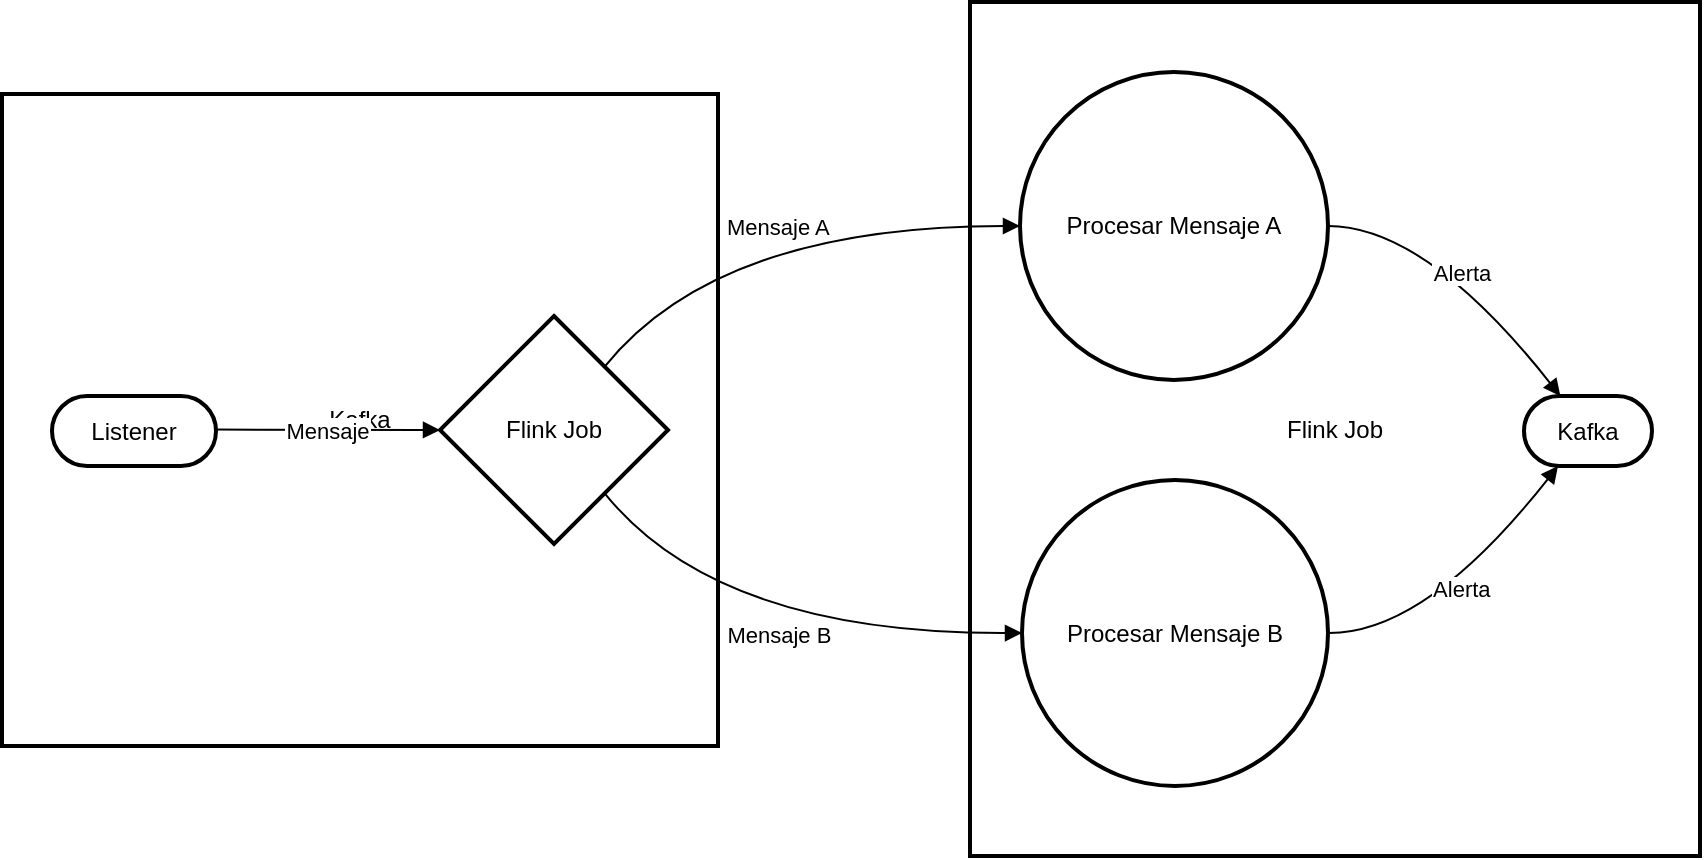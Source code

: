 <mxfile version="24.8.4">
  <diagram name="Page-1" id="mYPGpzDaeTao5HvRzffD">
    <mxGraphModel>
      <root>
        <mxCell id="0" />
        <mxCell id="1" parent="0" />
        <mxCell id="2" value="Flink Job" style="whiteSpace=wrap;strokeWidth=2;" vertex="1" parent="1">
          <mxGeometry x="492" y="8" width="365" height="427" as="geometry" />
        </mxCell>
        <mxCell id="3" value="Kafka" style="whiteSpace=wrap;strokeWidth=2;" vertex="1" parent="1">
          <mxGeometry x="8" y="54" width="358" height="326" as="geometry" />
        </mxCell>
        <mxCell id="4" value="Listener" style="rounded=1;whiteSpace=wrap;arcSize=50;strokeWidth=2;" vertex="1" parent="1">
          <mxGeometry x="33" y="205" width="82" height="35" as="geometry" />
        </mxCell>
        <mxCell id="5" value="Flink Job" style="rhombus;strokeWidth=2;whiteSpace=wrap;" vertex="1" parent="1">
          <mxGeometry x="227" y="165" width="114" height="114" as="geometry" />
        </mxCell>
        <mxCell id="6" value="Procesar Mensaje A" style="ellipse;aspect=fixed;strokeWidth=2;whiteSpace=wrap;" vertex="1" parent="1">
          <mxGeometry x="517" y="43" width="154" height="154" as="geometry" />
        </mxCell>
        <mxCell id="7" value="Procesar Mensaje B" style="ellipse;aspect=fixed;strokeWidth=2;whiteSpace=wrap;" vertex="1" parent="1">
          <mxGeometry x="518" y="247" width="153" height="153" as="geometry" />
        </mxCell>
        <mxCell id="8" value="Kafka" style="rounded=1;whiteSpace=wrap;arcSize=50;strokeWidth=2;" vertex="1" parent="1">
          <mxGeometry x="769" y="205" width="64" height="35" as="geometry" />
        </mxCell>
        <mxCell id="9" value="Mensaje" style="curved=1;startArrow=none;endArrow=block;exitX=0.99;exitY=0.48;entryX=0;entryY=0.5;" edge="1" parent="1" source="4" target="5">
          <mxGeometry relative="1" as="geometry">
            <Array as="points" />
          </mxGeometry>
        </mxCell>
        <mxCell id="10" value="Mensaje A" style="curved=1;startArrow=none;endArrow=block;exitX=0.9;exitY=0;entryX=0;entryY=0.5;" edge="1" parent="1" source="5" target="6">
          <mxGeometry relative="1" as="geometry">
            <Array as="points">
              <mxPoint x="366" y="120" />
            </Array>
          </mxGeometry>
        </mxCell>
        <mxCell id="11" value="Mensaje B" style="curved=1;startArrow=none;endArrow=block;exitX=0.9;exitY=1;entryX=0;entryY=0.5;" edge="1" parent="1" source="5" target="7">
          <mxGeometry relative="1" as="geometry">
            <Array as="points">
              <mxPoint x="366" y="324" />
            </Array>
          </mxGeometry>
        </mxCell>
        <mxCell id="12" value="Alerta" style="curved=1;startArrow=none;endArrow=block;exitX=1;exitY=0.5;entryX=0.28;entryY=-0.01;" edge="1" parent="1" source="6" target="8">
          <mxGeometry relative="1" as="geometry">
            <Array as="points">
              <mxPoint x="720" y="120" />
            </Array>
          </mxGeometry>
        </mxCell>
        <mxCell id="13" value="Alerta" style="curved=1;startArrow=none;endArrow=block;exitX=1;exitY=0.5;entryX=0.28;entryY=0.97;" edge="1" parent="1" source="7" target="8">
          <mxGeometry relative="1" as="geometry">
            <Array as="points">
              <mxPoint x="720" y="324" />
            </Array>
          </mxGeometry>
        </mxCell>
      </root>
    </mxGraphModel>
  </diagram>
</mxfile>
